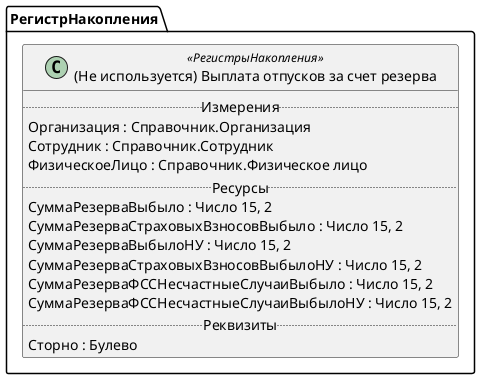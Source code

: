 ﻿@startuml УдалитьВыплатаОтпусковЗаСчетРезерва
'!include templates.wsd
'..\include templates.wsd
class РегистрНакопления.УдалитьВыплатаОтпусковЗаСчетРезерва as "(Не используется) Выплата отпусков за счет резерва" <<РегистрыНакопления>>
{
..Измерения..
Организация : Справочник.Организация
Сотрудник : Справочник.Сотрудник
ФизическоеЛицо : Справочник.Физическое лицо
..Ресурсы..
СуммаРезерваВыбыло : Число 15, 2
СуммаРезерваСтраховыхВзносовВыбыло : Число 15, 2
СуммаРезерваВыбылоНУ : Число 15, 2
СуммаРезерваСтраховыхВзносовВыбылоНУ : Число 15, 2
СуммаРезерваФССНесчастныеСлучаиВыбыло : Число 15, 2
СуммаРезерваФССНесчастныеСлучаиВыбылоНУ : Число 15, 2
..Реквизиты..
Сторно : Булево
}
@enduml
